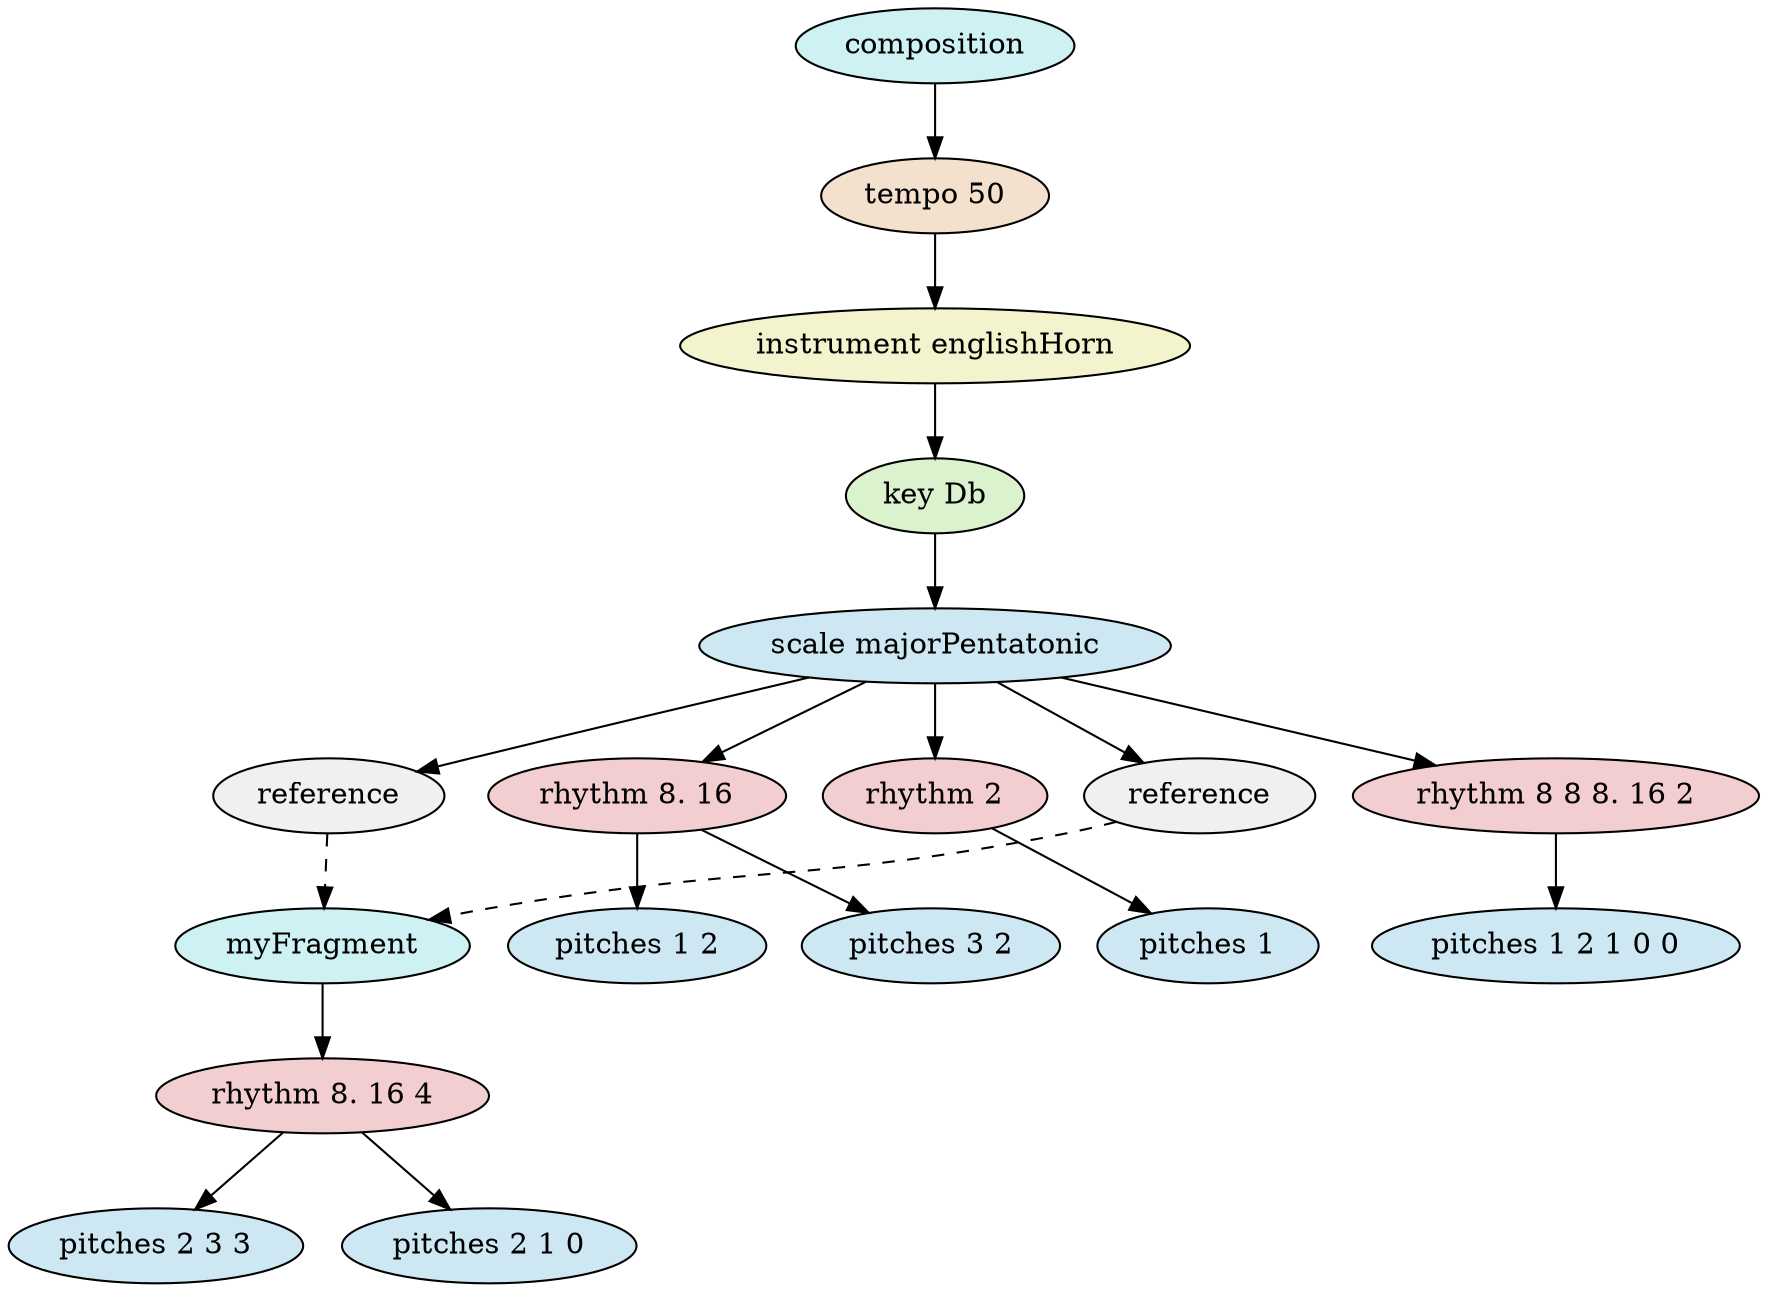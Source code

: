 digraph compositionModel {
    graph [ordering="out"];
    n0 [fillcolor="#cef2f3",style="filled",label="composition"];
    n1 [fillcolor="#f3e1ce",style="filled",label="tempo 50"];
    n0 -> n1;
    n2 [fillcolor="#f3f3ce",style="filled",label="instrument englishHorn"];
    n1 -> n2;
    n3 [fillcolor="#daf3ce",style="filled",label="key Db"];
    n2 -> n3;
    n4 [fillcolor="#cee8f3",style="filled",label="scale majorPentatonic"];
    n3 -> n4;
    n5 [fillcolor="#f0f0f0",style="filled",label="reference"];
    n4 -> n5;
    n6 [fillcolor="#f3ced0",style="filled",label="rhythm 8. 16"];
    n4 -> n6;
    n7 [fillcolor="#cee8f3",style="filled",label="pitches 1 2"];
    n6 -> n7;
    n8 [fillcolor="#cee8f3",style="filled",label="pitches 3 2"];
    n6 -> n8;
    n9 [fillcolor="#f3ced0",style="filled",label="rhythm 2"];
    n4 -> n9;
    n10 [fillcolor="#cee8f3",style="filled",label="pitches 1"];
    n9 -> n10;
    n11 [fillcolor="#f0f0f0",style="filled",label="reference"];
    n4 -> n11;
    n12 [fillcolor="#f3ced0",style="filled",label="rhythm 8 8 8. 16 2"];
    n4 -> n12;
    n13 [fillcolor="#cee8f3",style="filled",label="pitches 1 2 1 0 0"];
    n12 -> n13;
    n14 [fillcolor="#cef2f3",style="filled",label="myFragment"];
    n15 [fillcolor="#f3ced0",style="filled",label="rhythm 8. 16 4"];
    n14 -> n15;
    n16 [fillcolor="#cee8f3",style="filled",label="pitches 2 3 3"];
    n15 -> n16;
    n17 [fillcolor="#cee8f3",style="filled",label="pitches 2 1 0"];
    n15 -> n17;
    n5 -> n14 [style="dashed"];
    n11 -> n14 [style="dashed"];
}